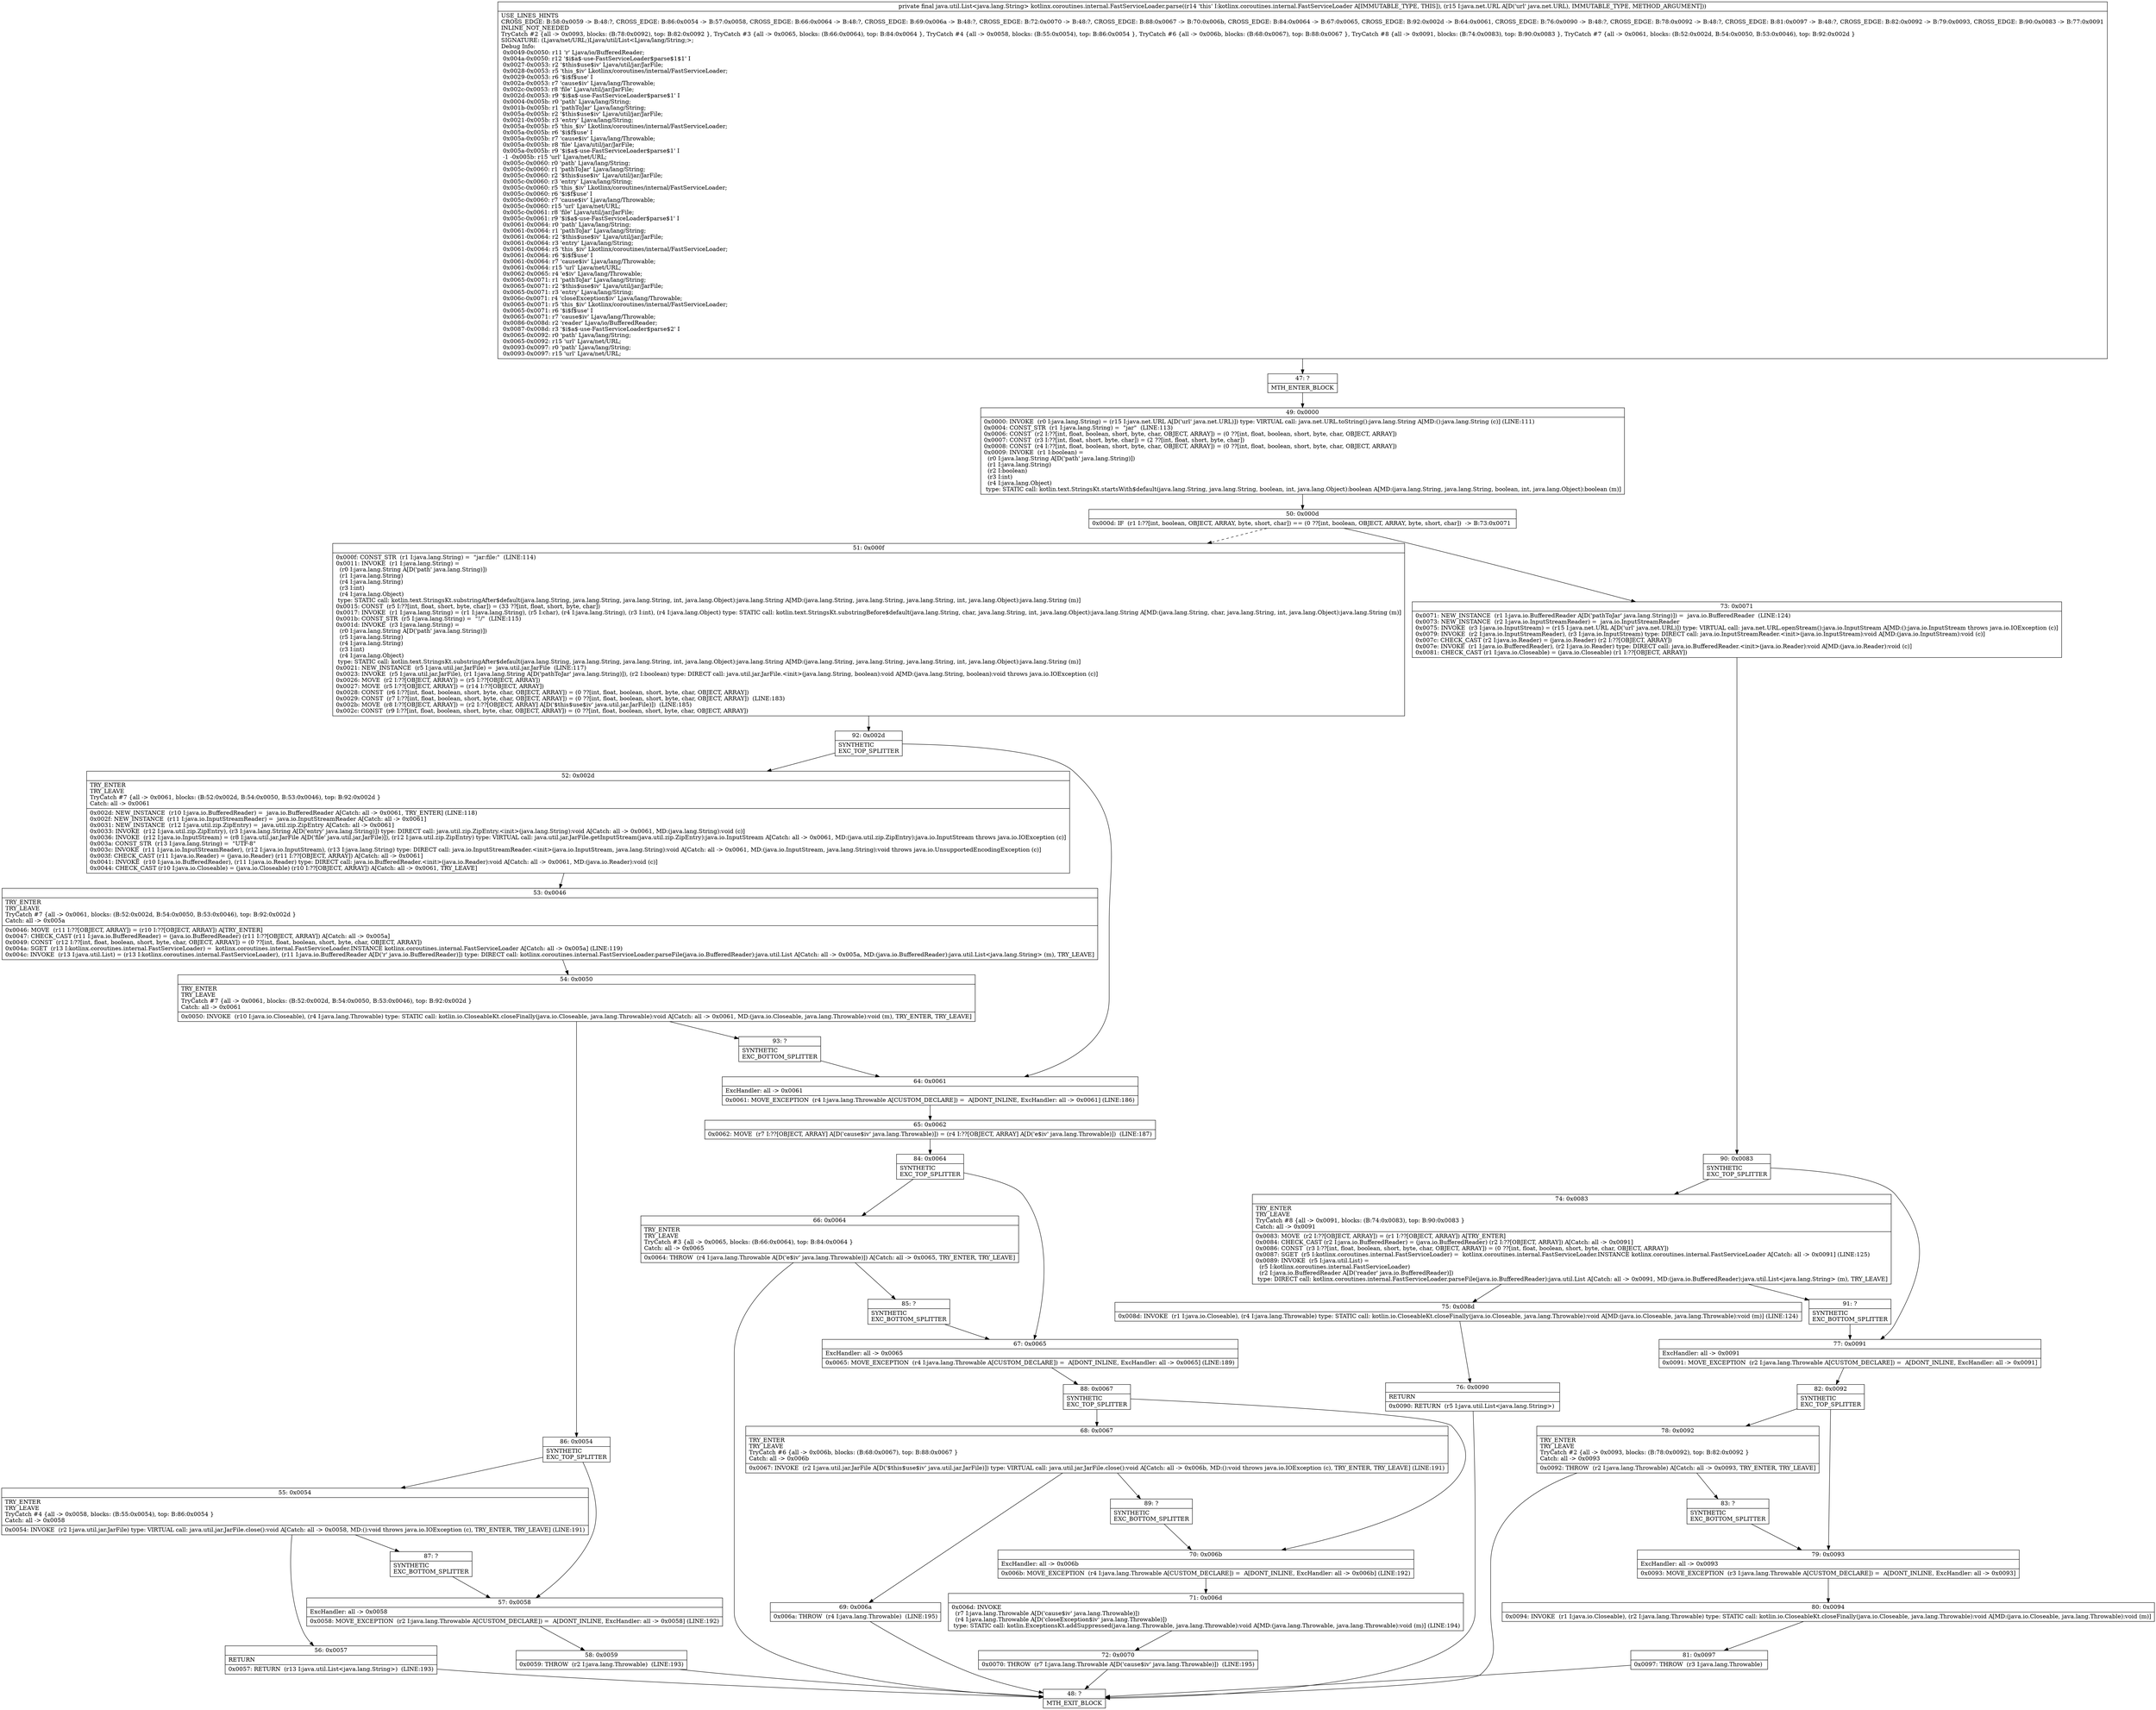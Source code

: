 digraph "CFG forkotlinx.coroutines.internal.FastServiceLoader.parse(Ljava\/net\/URL;)Ljava\/util\/List;" {
Node_47 [shape=record,label="{47\:\ ?|MTH_ENTER_BLOCK\l}"];
Node_49 [shape=record,label="{49\:\ 0x0000|0x0000: INVOKE  (r0 I:java.lang.String) = (r15 I:java.net.URL A[D('url' java.net.URL)]) type: VIRTUAL call: java.net.URL.toString():java.lang.String A[MD:():java.lang.String (c)] (LINE:111)\l0x0004: CONST_STR  (r1 I:java.lang.String) =  \"jar\"  (LINE:113)\l0x0006: CONST  (r2 I:??[int, float, boolean, short, byte, char, OBJECT, ARRAY]) = (0 ??[int, float, boolean, short, byte, char, OBJECT, ARRAY]) \l0x0007: CONST  (r3 I:??[int, float, short, byte, char]) = (2 ??[int, float, short, byte, char]) \l0x0008: CONST  (r4 I:??[int, float, boolean, short, byte, char, OBJECT, ARRAY]) = (0 ??[int, float, boolean, short, byte, char, OBJECT, ARRAY]) \l0x0009: INVOKE  (r1 I:boolean) = \l  (r0 I:java.lang.String A[D('path' java.lang.String)])\l  (r1 I:java.lang.String)\l  (r2 I:boolean)\l  (r3 I:int)\l  (r4 I:java.lang.Object)\l type: STATIC call: kotlin.text.StringsKt.startsWith$default(java.lang.String, java.lang.String, boolean, int, java.lang.Object):boolean A[MD:(java.lang.String, java.lang.String, boolean, int, java.lang.Object):boolean (m)]\l}"];
Node_50 [shape=record,label="{50\:\ 0x000d|0x000d: IF  (r1 I:??[int, boolean, OBJECT, ARRAY, byte, short, char]) == (0 ??[int, boolean, OBJECT, ARRAY, byte, short, char])  \-\> B:73:0x0071 \l}"];
Node_51 [shape=record,label="{51\:\ 0x000f|0x000f: CONST_STR  (r1 I:java.lang.String) =  \"jar:file:\"  (LINE:114)\l0x0011: INVOKE  (r1 I:java.lang.String) = \l  (r0 I:java.lang.String A[D('path' java.lang.String)])\l  (r1 I:java.lang.String)\l  (r4 I:java.lang.String)\l  (r3 I:int)\l  (r4 I:java.lang.Object)\l type: STATIC call: kotlin.text.StringsKt.substringAfter$default(java.lang.String, java.lang.String, java.lang.String, int, java.lang.Object):java.lang.String A[MD:(java.lang.String, java.lang.String, java.lang.String, int, java.lang.Object):java.lang.String (m)]\l0x0015: CONST  (r5 I:??[int, float, short, byte, char]) = (33 ??[int, float, short, byte, char]) \l0x0017: INVOKE  (r1 I:java.lang.String) = (r1 I:java.lang.String), (r5 I:char), (r4 I:java.lang.String), (r3 I:int), (r4 I:java.lang.Object) type: STATIC call: kotlin.text.StringsKt.substringBefore$default(java.lang.String, char, java.lang.String, int, java.lang.Object):java.lang.String A[MD:(java.lang.String, char, java.lang.String, int, java.lang.Object):java.lang.String (m)]\l0x001b: CONST_STR  (r5 I:java.lang.String) =  \"!\/\"  (LINE:115)\l0x001d: INVOKE  (r3 I:java.lang.String) = \l  (r0 I:java.lang.String A[D('path' java.lang.String)])\l  (r5 I:java.lang.String)\l  (r4 I:java.lang.String)\l  (r3 I:int)\l  (r4 I:java.lang.Object)\l type: STATIC call: kotlin.text.StringsKt.substringAfter$default(java.lang.String, java.lang.String, java.lang.String, int, java.lang.Object):java.lang.String A[MD:(java.lang.String, java.lang.String, java.lang.String, int, java.lang.Object):java.lang.String (m)]\l0x0021: NEW_INSTANCE  (r5 I:java.util.jar.JarFile) =  java.util.jar.JarFile  (LINE:117)\l0x0023: INVOKE  (r5 I:java.util.jar.JarFile), (r1 I:java.lang.String A[D('pathToJar' java.lang.String)]), (r2 I:boolean) type: DIRECT call: java.util.jar.JarFile.\<init\>(java.lang.String, boolean):void A[MD:(java.lang.String, boolean):void throws java.io.IOException (c)]\l0x0026: MOVE  (r2 I:??[OBJECT, ARRAY]) = (r5 I:??[OBJECT, ARRAY]) \l0x0027: MOVE  (r5 I:??[OBJECT, ARRAY]) = (r14 I:??[OBJECT, ARRAY]) \l0x0028: CONST  (r6 I:??[int, float, boolean, short, byte, char, OBJECT, ARRAY]) = (0 ??[int, float, boolean, short, byte, char, OBJECT, ARRAY]) \l0x0029: CONST  (r7 I:??[int, float, boolean, short, byte, char, OBJECT, ARRAY]) = (0 ??[int, float, boolean, short, byte, char, OBJECT, ARRAY])  (LINE:183)\l0x002b: MOVE  (r8 I:??[OBJECT, ARRAY]) = (r2 I:??[OBJECT, ARRAY] A[D('$this$use$iv' java.util.jar.JarFile)])  (LINE:185)\l0x002c: CONST  (r9 I:??[int, float, boolean, short, byte, char, OBJECT, ARRAY]) = (0 ??[int, float, boolean, short, byte, char, OBJECT, ARRAY]) \l}"];
Node_92 [shape=record,label="{92\:\ 0x002d|SYNTHETIC\lEXC_TOP_SPLITTER\l}"];
Node_52 [shape=record,label="{52\:\ 0x002d|TRY_ENTER\lTRY_LEAVE\lTryCatch #7 \{all \-\> 0x0061, blocks: (B:52:0x002d, B:54:0x0050, B:53:0x0046), top: B:92:0x002d \}\lCatch: all \-\> 0x0061\l|0x002d: NEW_INSTANCE  (r10 I:java.io.BufferedReader) =  java.io.BufferedReader A[Catch: all \-\> 0x0061, TRY_ENTER] (LINE:118)\l0x002f: NEW_INSTANCE  (r11 I:java.io.InputStreamReader) =  java.io.InputStreamReader A[Catch: all \-\> 0x0061]\l0x0031: NEW_INSTANCE  (r12 I:java.util.zip.ZipEntry) =  java.util.zip.ZipEntry A[Catch: all \-\> 0x0061]\l0x0033: INVOKE  (r12 I:java.util.zip.ZipEntry), (r3 I:java.lang.String A[D('entry' java.lang.String)]) type: DIRECT call: java.util.zip.ZipEntry.\<init\>(java.lang.String):void A[Catch: all \-\> 0x0061, MD:(java.lang.String):void (c)]\l0x0036: INVOKE  (r12 I:java.io.InputStream) = (r8 I:java.util.jar.JarFile A[D('file' java.util.jar.JarFile)]), (r12 I:java.util.zip.ZipEntry) type: VIRTUAL call: java.util.jar.JarFile.getInputStream(java.util.zip.ZipEntry):java.io.InputStream A[Catch: all \-\> 0x0061, MD:(java.util.zip.ZipEntry):java.io.InputStream throws java.io.IOException (c)]\l0x003a: CONST_STR  (r13 I:java.lang.String) =  \"UTF\-8\" \l0x003c: INVOKE  (r11 I:java.io.InputStreamReader), (r12 I:java.io.InputStream), (r13 I:java.lang.String) type: DIRECT call: java.io.InputStreamReader.\<init\>(java.io.InputStream, java.lang.String):void A[Catch: all \-\> 0x0061, MD:(java.io.InputStream, java.lang.String):void throws java.io.UnsupportedEncodingException (c)]\l0x003f: CHECK_CAST (r11 I:java.io.Reader) = (java.io.Reader) (r11 I:??[OBJECT, ARRAY]) A[Catch: all \-\> 0x0061]\l0x0041: INVOKE  (r10 I:java.io.BufferedReader), (r11 I:java.io.Reader) type: DIRECT call: java.io.BufferedReader.\<init\>(java.io.Reader):void A[Catch: all \-\> 0x0061, MD:(java.io.Reader):void (c)]\l0x0044: CHECK_CAST (r10 I:java.io.Closeable) = (java.io.Closeable) (r10 I:??[OBJECT, ARRAY]) A[Catch: all \-\> 0x0061, TRY_LEAVE]\l}"];
Node_53 [shape=record,label="{53\:\ 0x0046|TRY_ENTER\lTRY_LEAVE\lTryCatch #7 \{all \-\> 0x0061, blocks: (B:52:0x002d, B:54:0x0050, B:53:0x0046), top: B:92:0x002d \}\lCatch: all \-\> 0x005a\l|0x0046: MOVE  (r11 I:??[OBJECT, ARRAY]) = (r10 I:??[OBJECT, ARRAY]) A[TRY_ENTER]\l0x0047: CHECK_CAST (r11 I:java.io.BufferedReader) = (java.io.BufferedReader) (r11 I:??[OBJECT, ARRAY]) A[Catch: all \-\> 0x005a]\l0x0049: CONST  (r12 I:??[int, float, boolean, short, byte, char, OBJECT, ARRAY]) = (0 ??[int, float, boolean, short, byte, char, OBJECT, ARRAY]) \l0x004a: SGET  (r13 I:kotlinx.coroutines.internal.FastServiceLoader) =  kotlinx.coroutines.internal.FastServiceLoader.INSTANCE kotlinx.coroutines.internal.FastServiceLoader A[Catch: all \-\> 0x005a] (LINE:119)\l0x004c: INVOKE  (r13 I:java.util.List) = (r13 I:kotlinx.coroutines.internal.FastServiceLoader), (r11 I:java.io.BufferedReader A[D('r' java.io.BufferedReader)]) type: DIRECT call: kotlinx.coroutines.internal.FastServiceLoader.parseFile(java.io.BufferedReader):java.util.List A[Catch: all \-\> 0x005a, MD:(java.io.BufferedReader):java.util.List\<java.lang.String\> (m), TRY_LEAVE]\l}"];
Node_54 [shape=record,label="{54\:\ 0x0050|TRY_ENTER\lTRY_LEAVE\lTryCatch #7 \{all \-\> 0x0061, blocks: (B:52:0x002d, B:54:0x0050, B:53:0x0046), top: B:92:0x002d \}\lCatch: all \-\> 0x0061\l|0x0050: INVOKE  (r10 I:java.io.Closeable), (r4 I:java.lang.Throwable) type: STATIC call: kotlin.io.CloseableKt.closeFinally(java.io.Closeable, java.lang.Throwable):void A[Catch: all \-\> 0x0061, MD:(java.io.Closeable, java.lang.Throwable):void (m), TRY_ENTER, TRY_LEAVE]\l}"];
Node_86 [shape=record,label="{86\:\ 0x0054|SYNTHETIC\lEXC_TOP_SPLITTER\l}"];
Node_55 [shape=record,label="{55\:\ 0x0054|TRY_ENTER\lTRY_LEAVE\lTryCatch #4 \{all \-\> 0x0058, blocks: (B:55:0x0054), top: B:86:0x0054 \}\lCatch: all \-\> 0x0058\l|0x0054: INVOKE  (r2 I:java.util.jar.JarFile) type: VIRTUAL call: java.util.jar.JarFile.close():void A[Catch: all \-\> 0x0058, MD:():void throws java.io.IOException (c), TRY_ENTER, TRY_LEAVE] (LINE:191)\l}"];
Node_56 [shape=record,label="{56\:\ 0x0057|RETURN\l|0x0057: RETURN  (r13 I:java.util.List\<java.lang.String\>)  (LINE:193)\l}"];
Node_48 [shape=record,label="{48\:\ ?|MTH_EXIT_BLOCK\l}"];
Node_87 [shape=record,label="{87\:\ ?|SYNTHETIC\lEXC_BOTTOM_SPLITTER\l}"];
Node_57 [shape=record,label="{57\:\ 0x0058|ExcHandler: all \-\> 0x0058\l|0x0058: MOVE_EXCEPTION  (r2 I:java.lang.Throwable A[CUSTOM_DECLARE]) =  A[DONT_INLINE, ExcHandler: all \-\> 0x0058] (LINE:192)\l}"];
Node_58 [shape=record,label="{58\:\ 0x0059|0x0059: THROW  (r2 I:java.lang.Throwable)  (LINE:193)\l}"];
Node_93 [shape=record,label="{93\:\ ?|SYNTHETIC\lEXC_BOTTOM_SPLITTER\l}"];
Node_64 [shape=record,label="{64\:\ 0x0061|ExcHandler: all \-\> 0x0061\l|0x0061: MOVE_EXCEPTION  (r4 I:java.lang.Throwable A[CUSTOM_DECLARE]) =  A[DONT_INLINE, ExcHandler: all \-\> 0x0061] (LINE:186)\l}"];
Node_65 [shape=record,label="{65\:\ 0x0062|0x0062: MOVE  (r7 I:??[OBJECT, ARRAY] A[D('cause$iv' java.lang.Throwable)]) = (r4 I:??[OBJECT, ARRAY] A[D('e$iv' java.lang.Throwable)])  (LINE:187)\l}"];
Node_84 [shape=record,label="{84\:\ 0x0064|SYNTHETIC\lEXC_TOP_SPLITTER\l}"];
Node_66 [shape=record,label="{66\:\ 0x0064|TRY_ENTER\lTRY_LEAVE\lTryCatch #3 \{all \-\> 0x0065, blocks: (B:66:0x0064), top: B:84:0x0064 \}\lCatch: all \-\> 0x0065\l|0x0064: THROW  (r4 I:java.lang.Throwable A[D('e$iv' java.lang.Throwable)]) A[Catch: all \-\> 0x0065, TRY_ENTER, TRY_LEAVE]\l}"];
Node_85 [shape=record,label="{85\:\ ?|SYNTHETIC\lEXC_BOTTOM_SPLITTER\l}"];
Node_67 [shape=record,label="{67\:\ 0x0065|ExcHandler: all \-\> 0x0065\l|0x0065: MOVE_EXCEPTION  (r4 I:java.lang.Throwable A[CUSTOM_DECLARE]) =  A[DONT_INLINE, ExcHandler: all \-\> 0x0065] (LINE:189)\l}"];
Node_88 [shape=record,label="{88\:\ 0x0067|SYNTHETIC\lEXC_TOP_SPLITTER\l}"];
Node_68 [shape=record,label="{68\:\ 0x0067|TRY_ENTER\lTRY_LEAVE\lTryCatch #6 \{all \-\> 0x006b, blocks: (B:68:0x0067), top: B:88:0x0067 \}\lCatch: all \-\> 0x006b\l|0x0067: INVOKE  (r2 I:java.util.jar.JarFile A[D('$this$use$iv' java.util.jar.JarFile)]) type: VIRTUAL call: java.util.jar.JarFile.close():void A[Catch: all \-\> 0x006b, MD:():void throws java.io.IOException (c), TRY_ENTER, TRY_LEAVE] (LINE:191)\l}"];
Node_69 [shape=record,label="{69\:\ 0x006a|0x006a: THROW  (r4 I:java.lang.Throwable)  (LINE:195)\l}"];
Node_89 [shape=record,label="{89\:\ ?|SYNTHETIC\lEXC_BOTTOM_SPLITTER\l}"];
Node_70 [shape=record,label="{70\:\ 0x006b|ExcHandler: all \-\> 0x006b\l|0x006b: MOVE_EXCEPTION  (r4 I:java.lang.Throwable A[CUSTOM_DECLARE]) =  A[DONT_INLINE, ExcHandler: all \-\> 0x006b] (LINE:192)\l}"];
Node_71 [shape=record,label="{71\:\ 0x006d|0x006d: INVOKE  \l  (r7 I:java.lang.Throwable A[D('cause$iv' java.lang.Throwable)])\l  (r4 I:java.lang.Throwable A[D('closeException$iv' java.lang.Throwable)])\l type: STATIC call: kotlin.ExceptionsKt.addSuppressed(java.lang.Throwable, java.lang.Throwable):void A[MD:(java.lang.Throwable, java.lang.Throwable):void (m)] (LINE:194)\l}"];
Node_72 [shape=record,label="{72\:\ 0x0070|0x0070: THROW  (r7 I:java.lang.Throwable A[D('cause$iv' java.lang.Throwable)])  (LINE:195)\l}"];
Node_73 [shape=record,label="{73\:\ 0x0071|0x0071: NEW_INSTANCE  (r1 I:java.io.BufferedReader A[D('pathToJar' java.lang.String)]) =  java.io.BufferedReader  (LINE:124)\l0x0073: NEW_INSTANCE  (r2 I:java.io.InputStreamReader) =  java.io.InputStreamReader \l0x0075: INVOKE  (r3 I:java.io.InputStream) = (r15 I:java.net.URL A[D('url' java.net.URL)]) type: VIRTUAL call: java.net.URL.openStream():java.io.InputStream A[MD:():java.io.InputStream throws java.io.IOException (c)]\l0x0079: INVOKE  (r2 I:java.io.InputStreamReader), (r3 I:java.io.InputStream) type: DIRECT call: java.io.InputStreamReader.\<init\>(java.io.InputStream):void A[MD:(java.io.InputStream):void (c)]\l0x007c: CHECK_CAST (r2 I:java.io.Reader) = (java.io.Reader) (r2 I:??[OBJECT, ARRAY]) \l0x007e: INVOKE  (r1 I:java.io.BufferedReader), (r2 I:java.io.Reader) type: DIRECT call: java.io.BufferedReader.\<init\>(java.io.Reader):void A[MD:(java.io.Reader):void (c)]\l0x0081: CHECK_CAST (r1 I:java.io.Closeable) = (java.io.Closeable) (r1 I:??[OBJECT, ARRAY]) \l}"];
Node_90 [shape=record,label="{90\:\ 0x0083|SYNTHETIC\lEXC_TOP_SPLITTER\l}"];
Node_74 [shape=record,label="{74\:\ 0x0083|TRY_ENTER\lTRY_LEAVE\lTryCatch #8 \{all \-\> 0x0091, blocks: (B:74:0x0083), top: B:90:0x0083 \}\lCatch: all \-\> 0x0091\l|0x0083: MOVE  (r2 I:??[OBJECT, ARRAY]) = (r1 I:??[OBJECT, ARRAY]) A[TRY_ENTER]\l0x0084: CHECK_CAST (r2 I:java.io.BufferedReader) = (java.io.BufferedReader) (r2 I:??[OBJECT, ARRAY]) A[Catch: all \-\> 0x0091]\l0x0086: CONST  (r3 I:??[int, float, boolean, short, byte, char, OBJECT, ARRAY]) = (0 ??[int, float, boolean, short, byte, char, OBJECT, ARRAY]) \l0x0087: SGET  (r5 I:kotlinx.coroutines.internal.FastServiceLoader) =  kotlinx.coroutines.internal.FastServiceLoader.INSTANCE kotlinx.coroutines.internal.FastServiceLoader A[Catch: all \-\> 0x0091] (LINE:125)\l0x0089: INVOKE  (r5 I:java.util.List) = \l  (r5 I:kotlinx.coroutines.internal.FastServiceLoader)\l  (r2 I:java.io.BufferedReader A[D('reader' java.io.BufferedReader)])\l type: DIRECT call: kotlinx.coroutines.internal.FastServiceLoader.parseFile(java.io.BufferedReader):java.util.List A[Catch: all \-\> 0x0091, MD:(java.io.BufferedReader):java.util.List\<java.lang.String\> (m), TRY_LEAVE]\l}"];
Node_75 [shape=record,label="{75\:\ 0x008d|0x008d: INVOKE  (r1 I:java.io.Closeable), (r4 I:java.lang.Throwable) type: STATIC call: kotlin.io.CloseableKt.closeFinally(java.io.Closeable, java.lang.Throwable):void A[MD:(java.io.Closeable, java.lang.Throwable):void (m)] (LINE:124)\l}"];
Node_76 [shape=record,label="{76\:\ 0x0090|RETURN\l|0x0090: RETURN  (r5 I:java.util.List\<java.lang.String\>) \l}"];
Node_91 [shape=record,label="{91\:\ ?|SYNTHETIC\lEXC_BOTTOM_SPLITTER\l}"];
Node_77 [shape=record,label="{77\:\ 0x0091|ExcHandler: all \-\> 0x0091\l|0x0091: MOVE_EXCEPTION  (r2 I:java.lang.Throwable A[CUSTOM_DECLARE]) =  A[DONT_INLINE, ExcHandler: all \-\> 0x0091]\l}"];
Node_82 [shape=record,label="{82\:\ 0x0092|SYNTHETIC\lEXC_TOP_SPLITTER\l}"];
Node_78 [shape=record,label="{78\:\ 0x0092|TRY_ENTER\lTRY_LEAVE\lTryCatch #2 \{all \-\> 0x0093, blocks: (B:78:0x0092), top: B:82:0x0092 \}\lCatch: all \-\> 0x0093\l|0x0092: THROW  (r2 I:java.lang.Throwable) A[Catch: all \-\> 0x0093, TRY_ENTER, TRY_LEAVE]\l}"];
Node_83 [shape=record,label="{83\:\ ?|SYNTHETIC\lEXC_BOTTOM_SPLITTER\l}"];
Node_79 [shape=record,label="{79\:\ 0x0093|ExcHandler: all \-\> 0x0093\l|0x0093: MOVE_EXCEPTION  (r3 I:java.lang.Throwable A[CUSTOM_DECLARE]) =  A[DONT_INLINE, ExcHandler: all \-\> 0x0093]\l}"];
Node_80 [shape=record,label="{80\:\ 0x0094|0x0094: INVOKE  (r1 I:java.io.Closeable), (r2 I:java.lang.Throwable) type: STATIC call: kotlin.io.CloseableKt.closeFinally(java.io.Closeable, java.lang.Throwable):void A[MD:(java.io.Closeable, java.lang.Throwable):void (m)]\l}"];
Node_81 [shape=record,label="{81\:\ 0x0097|0x0097: THROW  (r3 I:java.lang.Throwable) \l}"];
MethodNode[shape=record,label="{private final java.util.List\<java.lang.String\> kotlinx.coroutines.internal.FastServiceLoader.parse((r14 'this' I:kotlinx.coroutines.internal.FastServiceLoader A[IMMUTABLE_TYPE, THIS]), (r15 I:java.net.URL A[D('url' java.net.URL), IMMUTABLE_TYPE, METHOD_ARGUMENT]))  | USE_LINES_HINTS\lCROSS_EDGE: B:58:0x0059 \-\> B:48:?, CROSS_EDGE: B:86:0x0054 \-\> B:57:0x0058, CROSS_EDGE: B:66:0x0064 \-\> B:48:?, CROSS_EDGE: B:69:0x006a \-\> B:48:?, CROSS_EDGE: B:72:0x0070 \-\> B:48:?, CROSS_EDGE: B:88:0x0067 \-\> B:70:0x006b, CROSS_EDGE: B:84:0x0064 \-\> B:67:0x0065, CROSS_EDGE: B:92:0x002d \-\> B:64:0x0061, CROSS_EDGE: B:76:0x0090 \-\> B:48:?, CROSS_EDGE: B:78:0x0092 \-\> B:48:?, CROSS_EDGE: B:81:0x0097 \-\> B:48:?, CROSS_EDGE: B:82:0x0092 \-\> B:79:0x0093, CROSS_EDGE: B:90:0x0083 \-\> B:77:0x0091\lINLINE_NOT_NEEDED\lTryCatch #2 \{all \-\> 0x0093, blocks: (B:78:0x0092), top: B:82:0x0092 \}, TryCatch #3 \{all \-\> 0x0065, blocks: (B:66:0x0064), top: B:84:0x0064 \}, TryCatch #4 \{all \-\> 0x0058, blocks: (B:55:0x0054), top: B:86:0x0054 \}, TryCatch #6 \{all \-\> 0x006b, blocks: (B:68:0x0067), top: B:88:0x0067 \}, TryCatch #8 \{all \-\> 0x0091, blocks: (B:74:0x0083), top: B:90:0x0083 \}, TryCatch #7 \{all \-\> 0x0061, blocks: (B:52:0x002d, B:54:0x0050, B:53:0x0046), top: B:92:0x002d \}\lSIGNATURE: (Ljava\/net\/URL;)Ljava\/util\/List\<Ljava\/lang\/String;\>;\lDebug Info:\l  0x0049\-0x0050: r11 'r' Ljava\/io\/BufferedReader;\l  0x004a\-0x0050: r12 '$i$a$\-use\-FastServiceLoader$parse$1$1' I\l  0x0027\-0x0053: r2 '$this$use$iv' Ljava\/util\/jar\/JarFile;\l  0x0028\-0x0053: r5 'this_$iv' Lkotlinx\/coroutines\/internal\/FastServiceLoader;\l  0x0029\-0x0053: r6 '$i$f$use' I\l  0x002a\-0x0053: r7 'cause$iv' Ljava\/lang\/Throwable;\l  0x002c\-0x0053: r8 'file' Ljava\/util\/jar\/JarFile;\l  0x002d\-0x0053: r9 '$i$a$\-use\-FastServiceLoader$parse$1' I\l  0x0004\-0x005b: r0 'path' Ljava\/lang\/String;\l  0x001b\-0x005b: r1 'pathToJar' Ljava\/lang\/String;\l  0x005a\-0x005b: r2 '$this$use$iv' Ljava\/util\/jar\/JarFile;\l  0x0021\-0x005b: r3 'entry' Ljava\/lang\/String;\l  0x005a\-0x005b: r5 'this_$iv' Lkotlinx\/coroutines\/internal\/FastServiceLoader;\l  0x005a\-0x005b: r6 '$i$f$use' I\l  0x005a\-0x005b: r7 'cause$iv' Ljava\/lang\/Throwable;\l  0x005a\-0x005b: r8 'file' Ljava\/util\/jar\/JarFile;\l  0x005a\-0x005b: r9 '$i$a$\-use\-FastServiceLoader$parse$1' I\l  \-1 \-0x005b: r15 'url' Ljava\/net\/URL;\l  0x005c\-0x0060: r0 'path' Ljava\/lang\/String;\l  0x005c\-0x0060: r1 'pathToJar' Ljava\/lang\/String;\l  0x005c\-0x0060: r2 '$this$use$iv' Ljava\/util\/jar\/JarFile;\l  0x005c\-0x0060: r3 'entry' Ljava\/lang\/String;\l  0x005c\-0x0060: r5 'this_$iv' Lkotlinx\/coroutines\/internal\/FastServiceLoader;\l  0x005c\-0x0060: r6 '$i$f$use' I\l  0x005c\-0x0060: r7 'cause$iv' Ljava\/lang\/Throwable;\l  0x005c\-0x0060: r15 'url' Ljava\/net\/URL;\l  0x005c\-0x0061: r8 'file' Ljava\/util\/jar\/JarFile;\l  0x005c\-0x0061: r9 '$i$a$\-use\-FastServiceLoader$parse$1' I\l  0x0061\-0x0064: r0 'path' Ljava\/lang\/String;\l  0x0061\-0x0064: r1 'pathToJar' Ljava\/lang\/String;\l  0x0061\-0x0064: r2 '$this$use$iv' Ljava\/util\/jar\/JarFile;\l  0x0061\-0x0064: r3 'entry' Ljava\/lang\/String;\l  0x0061\-0x0064: r5 'this_$iv' Lkotlinx\/coroutines\/internal\/FastServiceLoader;\l  0x0061\-0x0064: r6 '$i$f$use' I\l  0x0061\-0x0064: r7 'cause$iv' Ljava\/lang\/Throwable;\l  0x0061\-0x0064: r15 'url' Ljava\/net\/URL;\l  0x0062\-0x0065: r4 'e$iv' Ljava\/lang\/Throwable;\l  0x0065\-0x0071: r1 'pathToJar' Ljava\/lang\/String;\l  0x0065\-0x0071: r2 '$this$use$iv' Ljava\/util\/jar\/JarFile;\l  0x0065\-0x0071: r3 'entry' Ljava\/lang\/String;\l  0x006c\-0x0071: r4 'closeException$iv' Ljava\/lang\/Throwable;\l  0x0065\-0x0071: r5 'this_$iv' Lkotlinx\/coroutines\/internal\/FastServiceLoader;\l  0x0065\-0x0071: r6 '$i$f$use' I\l  0x0065\-0x0071: r7 'cause$iv' Ljava\/lang\/Throwable;\l  0x0086\-0x008d: r2 'reader' Ljava\/io\/BufferedReader;\l  0x0087\-0x008d: r3 '$i$a$\-use\-FastServiceLoader$parse$2' I\l  0x0065\-0x0092: r0 'path' Ljava\/lang\/String;\l  0x0065\-0x0092: r15 'url' Ljava\/net\/URL;\l  0x0093\-0x0097: r0 'path' Ljava\/lang\/String;\l  0x0093\-0x0097: r15 'url' Ljava\/net\/URL;\l}"];
MethodNode -> Node_47;Node_47 -> Node_49;
Node_49 -> Node_50;
Node_50 -> Node_51[style=dashed];
Node_50 -> Node_73;
Node_51 -> Node_92;
Node_92 -> Node_52;
Node_92 -> Node_64;
Node_52 -> Node_53;
Node_53 -> Node_54;
Node_54 -> Node_86;
Node_54 -> Node_93;
Node_86 -> Node_55;
Node_86 -> Node_57;
Node_55 -> Node_56;
Node_55 -> Node_87;
Node_56 -> Node_48;
Node_87 -> Node_57;
Node_57 -> Node_58;
Node_58 -> Node_48;
Node_93 -> Node_64;
Node_64 -> Node_65;
Node_65 -> Node_84;
Node_84 -> Node_66;
Node_84 -> Node_67;
Node_66 -> Node_48;
Node_66 -> Node_85;
Node_85 -> Node_67;
Node_67 -> Node_88;
Node_88 -> Node_68;
Node_88 -> Node_70;
Node_68 -> Node_69;
Node_68 -> Node_89;
Node_69 -> Node_48;
Node_89 -> Node_70;
Node_70 -> Node_71;
Node_71 -> Node_72;
Node_72 -> Node_48;
Node_73 -> Node_90;
Node_90 -> Node_74;
Node_90 -> Node_77;
Node_74 -> Node_75;
Node_74 -> Node_91;
Node_75 -> Node_76;
Node_76 -> Node_48;
Node_91 -> Node_77;
Node_77 -> Node_82;
Node_82 -> Node_78;
Node_82 -> Node_79;
Node_78 -> Node_48;
Node_78 -> Node_83;
Node_83 -> Node_79;
Node_79 -> Node_80;
Node_80 -> Node_81;
Node_81 -> Node_48;
}

